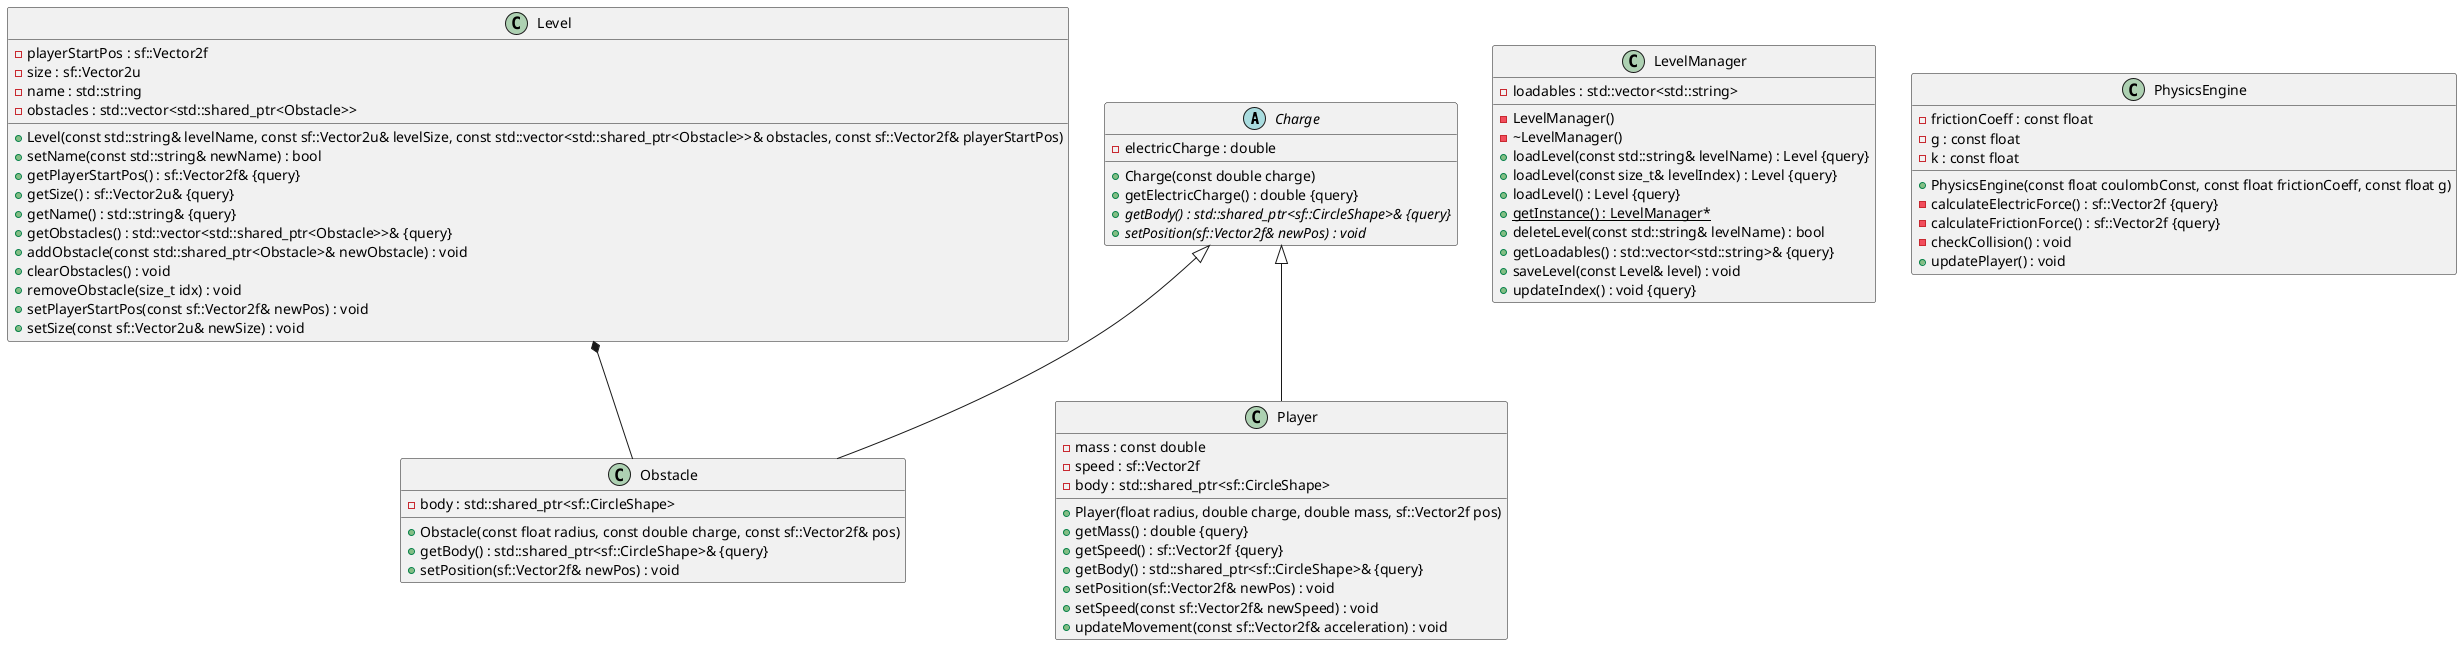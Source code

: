 @startuml





/' Objects '/

abstract class Charge {
	+Charge(const double charge)
	-electricCharge : double
	+getElectricCharge() : double {query}
	+{abstract} getBody() : std::shared_ptr<sf::CircleShape>& {query}
	+{abstract} setPosition(sf::Vector2f& newPos) : void
}


class Level {
	+Level(const std::string& levelName, const sf::Vector2u& levelSize, const std::vector<std::shared_ptr<Obstacle>>& obstacles, const sf::Vector2f& playerStartPos)
	+setName(const std::string& newName) : bool
	-playerStartPos : sf::Vector2f
	+getPlayerStartPos() : sf::Vector2f& {query}
	-size : sf::Vector2u
	+getSize() : sf::Vector2u& {query}
	-name : std::string
	+getName() : std::string& {query}
	-obstacles : std::vector<std::shared_ptr<Obstacle>>
	+getObstacles() : std::vector<std::shared_ptr<Obstacle>>& {query}
	+addObstacle(const std::shared_ptr<Obstacle>& newObstacle) : void
	+clearObstacles() : void
	+removeObstacle(size_t idx) : void
	+setPlayerStartPos(const sf::Vector2f& newPos) : void
	+setSize(const sf::Vector2u& newSize) : void
}


class LevelManager {
	-LevelManager()
	-~LevelManager()
	+loadLevel(const std::string& levelName) : Level {query}
	+loadLevel(const size_t& levelIndex) : Level {query}
	+loadLevel() : Level {query}
	+{static} getInstance() : LevelManager*
	+deleteLevel(const std::string& levelName) : bool
	-loadables : std::vector<std::string>
	+getLoadables() : std::vector<std::string>& {query}
	+saveLevel(const Level& level) : void
	+updateIndex() : void {query}
}


class Obstacle {
	+Obstacle(const float radius, const double charge, const sf::Vector2f& pos)
	-body : std::shared_ptr<sf::CircleShape>
	+getBody() : std::shared_ptr<sf::CircleShape>& {query}
	+setPosition(sf::Vector2f& newPos) : void
}


class PhysicsEngine {
	+PhysicsEngine(const float coulombConst, const float frictionCoeff, const float g)
	-frictionCoeff : const float
	-g : const float
	-k : const float
	-calculateElectricForce() : sf::Vector2f {query}
	-calculateFrictionForce() : sf::Vector2f {query}
	-checkCollision() : void
	+updatePlayer() : void
}


class Player {
	+Player(float radius, double charge, double mass, sf::Vector2f pos)
	-mass : const double
	+getMass() : double {query}
	+getSpeed() : sf::Vector2f {query}
	-speed : sf::Vector2f
	-body : std::shared_ptr<sf::CircleShape>
	+getBody() : std::shared_ptr<sf::CircleShape>& {query}
	+setPosition(sf::Vector2f& newPos) : void
	+setSpeed(const sf::Vector2f& newSpeed) : void
	+updateMovement(const sf::Vector2f& acceleration) : void
}





/' Inheritance relationships '/

.Charge <|-- .Obstacle


.Charge <|-- .Player





/' Aggregation relationships '/

.Level *-- .Obstacle






/' Nested objects '/



@enduml
